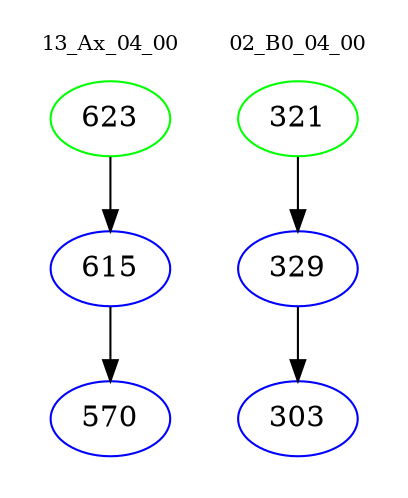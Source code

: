 digraph{
subgraph cluster_0 {
color = white
label = "13_Ax_04_00";
fontsize=10;
T0_623 [label="623", color="green"]
T0_623 -> T0_615 [color="black"]
T0_615 [label="615", color="blue"]
T0_615 -> T0_570 [color="black"]
T0_570 [label="570", color="blue"]
}
subgraph cluster_1 {
color = white
label = "02_B0_04_00";
fontsize=10;
T1_321 [label="321", color="green"]
T1_321 -> T1_329 [color="black"]
T1_329 [label="329", color="blue"]
T1_329 -> T1_303 [color="black"]
T1_303 [label="303", color="blue"]
}
}
